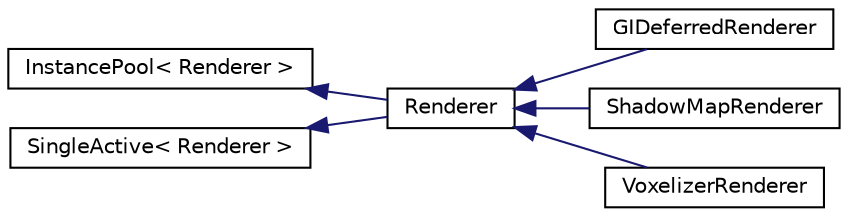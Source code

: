 digraph "Graphical Class Hierarchy"
{
 // INTERACTIVE_SVG=YES
 // LATEX_PDF_SIZE
  edge [fontname="Helvetica",fontsize="10",labelfontname="Helvetica",labelfontsize="10"];
  node [fontname="Helvetica",fontsize="10",shape=record];
  rankdir="LR";
  Node60 [label="InstancePool\< Renderer \>",height=0.2,width=0.4,color="black", fillcolor="white", style="filled",URL="$class_instance_pool.html",tooltip=" "];
  Node60 -> Node1 [dir="back",color="midnightblue",fontsize="10",style="solid",fontname="Helvetica"];
  Node1 [label="Renderer",height=0.2,width=0.4,color="black", fillcolor="white", style="filled",URL="$class_renderer.html",tooltip="A base class for renderers. All the rendering logic should reside in the abstract method Render"];
  Node1 -> Node2 [dir="back",color="midnightblue",fontsize="10",style="solid",fontname="Helvetica"];
  Node2 [label="GIDeferredRenderer",height=0.2,width=0.4,color="black", fillcolor="white", style="filled",URL="$class_g_i_deferred_renderer.html",tooltip="The main renderer for the engine. Uses a deferred rendering path. Handles geometry pass and light pas..."];
  Node1 -> Node3 [dir="back",color="midnightblue",fontsize="10",style="solid",fontname="Helvetica"];
  Node3 [label="ShadowMapRenderer",height=0.2,width=0.4,color="black", fillcolor="white", style="filled",URL="$class_shadow_map_renderer.html",tooltip=" "];
  Node1 -> Node4 [dir="back",color="midnightblue",fontsize="10",style="solid",fontname="Helvetica"];
  Node4 [label="VoxelizerRenderer",height=0.2,width=0.4,color="black", fillcolor="white", style="filled",URL="$class_voxelizer_renderer.html",tooltip=" "];
  Node0 [label="SingleActive\< Renderer \>",height=0.2,width=0.4,color="black", fillcolor="white", style="filled",URL="$class_single_active.html",tooltip=" "];
  Node0 -> Node1 [dir="back",color="midnightblue",fontsize="10",style="solid",fontname="Helvetica"];
}
